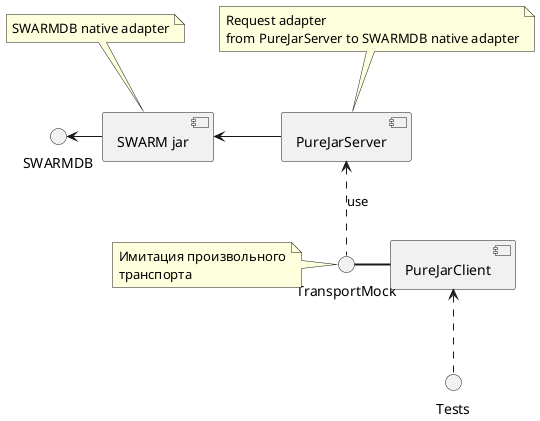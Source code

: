 @startuml

interface "SWARMDB" as DB

DB <- [SWARM jar]
[SWARM jar] <- [PureJarServer]
[PureJarServer] <.. TransportMock : use
TransportMock = [PureJarClient]
[PureJarClient] <.. Tests

note left of TransportMock
Имитация произвольного
транспорта
end note

note top of [SWARM jar]
 SWARMDB native adapter
end note

note top of [PureJarServer]
 Request adapter
 from PureJarServer to SWARMDB native adapter
end note

@enduml
